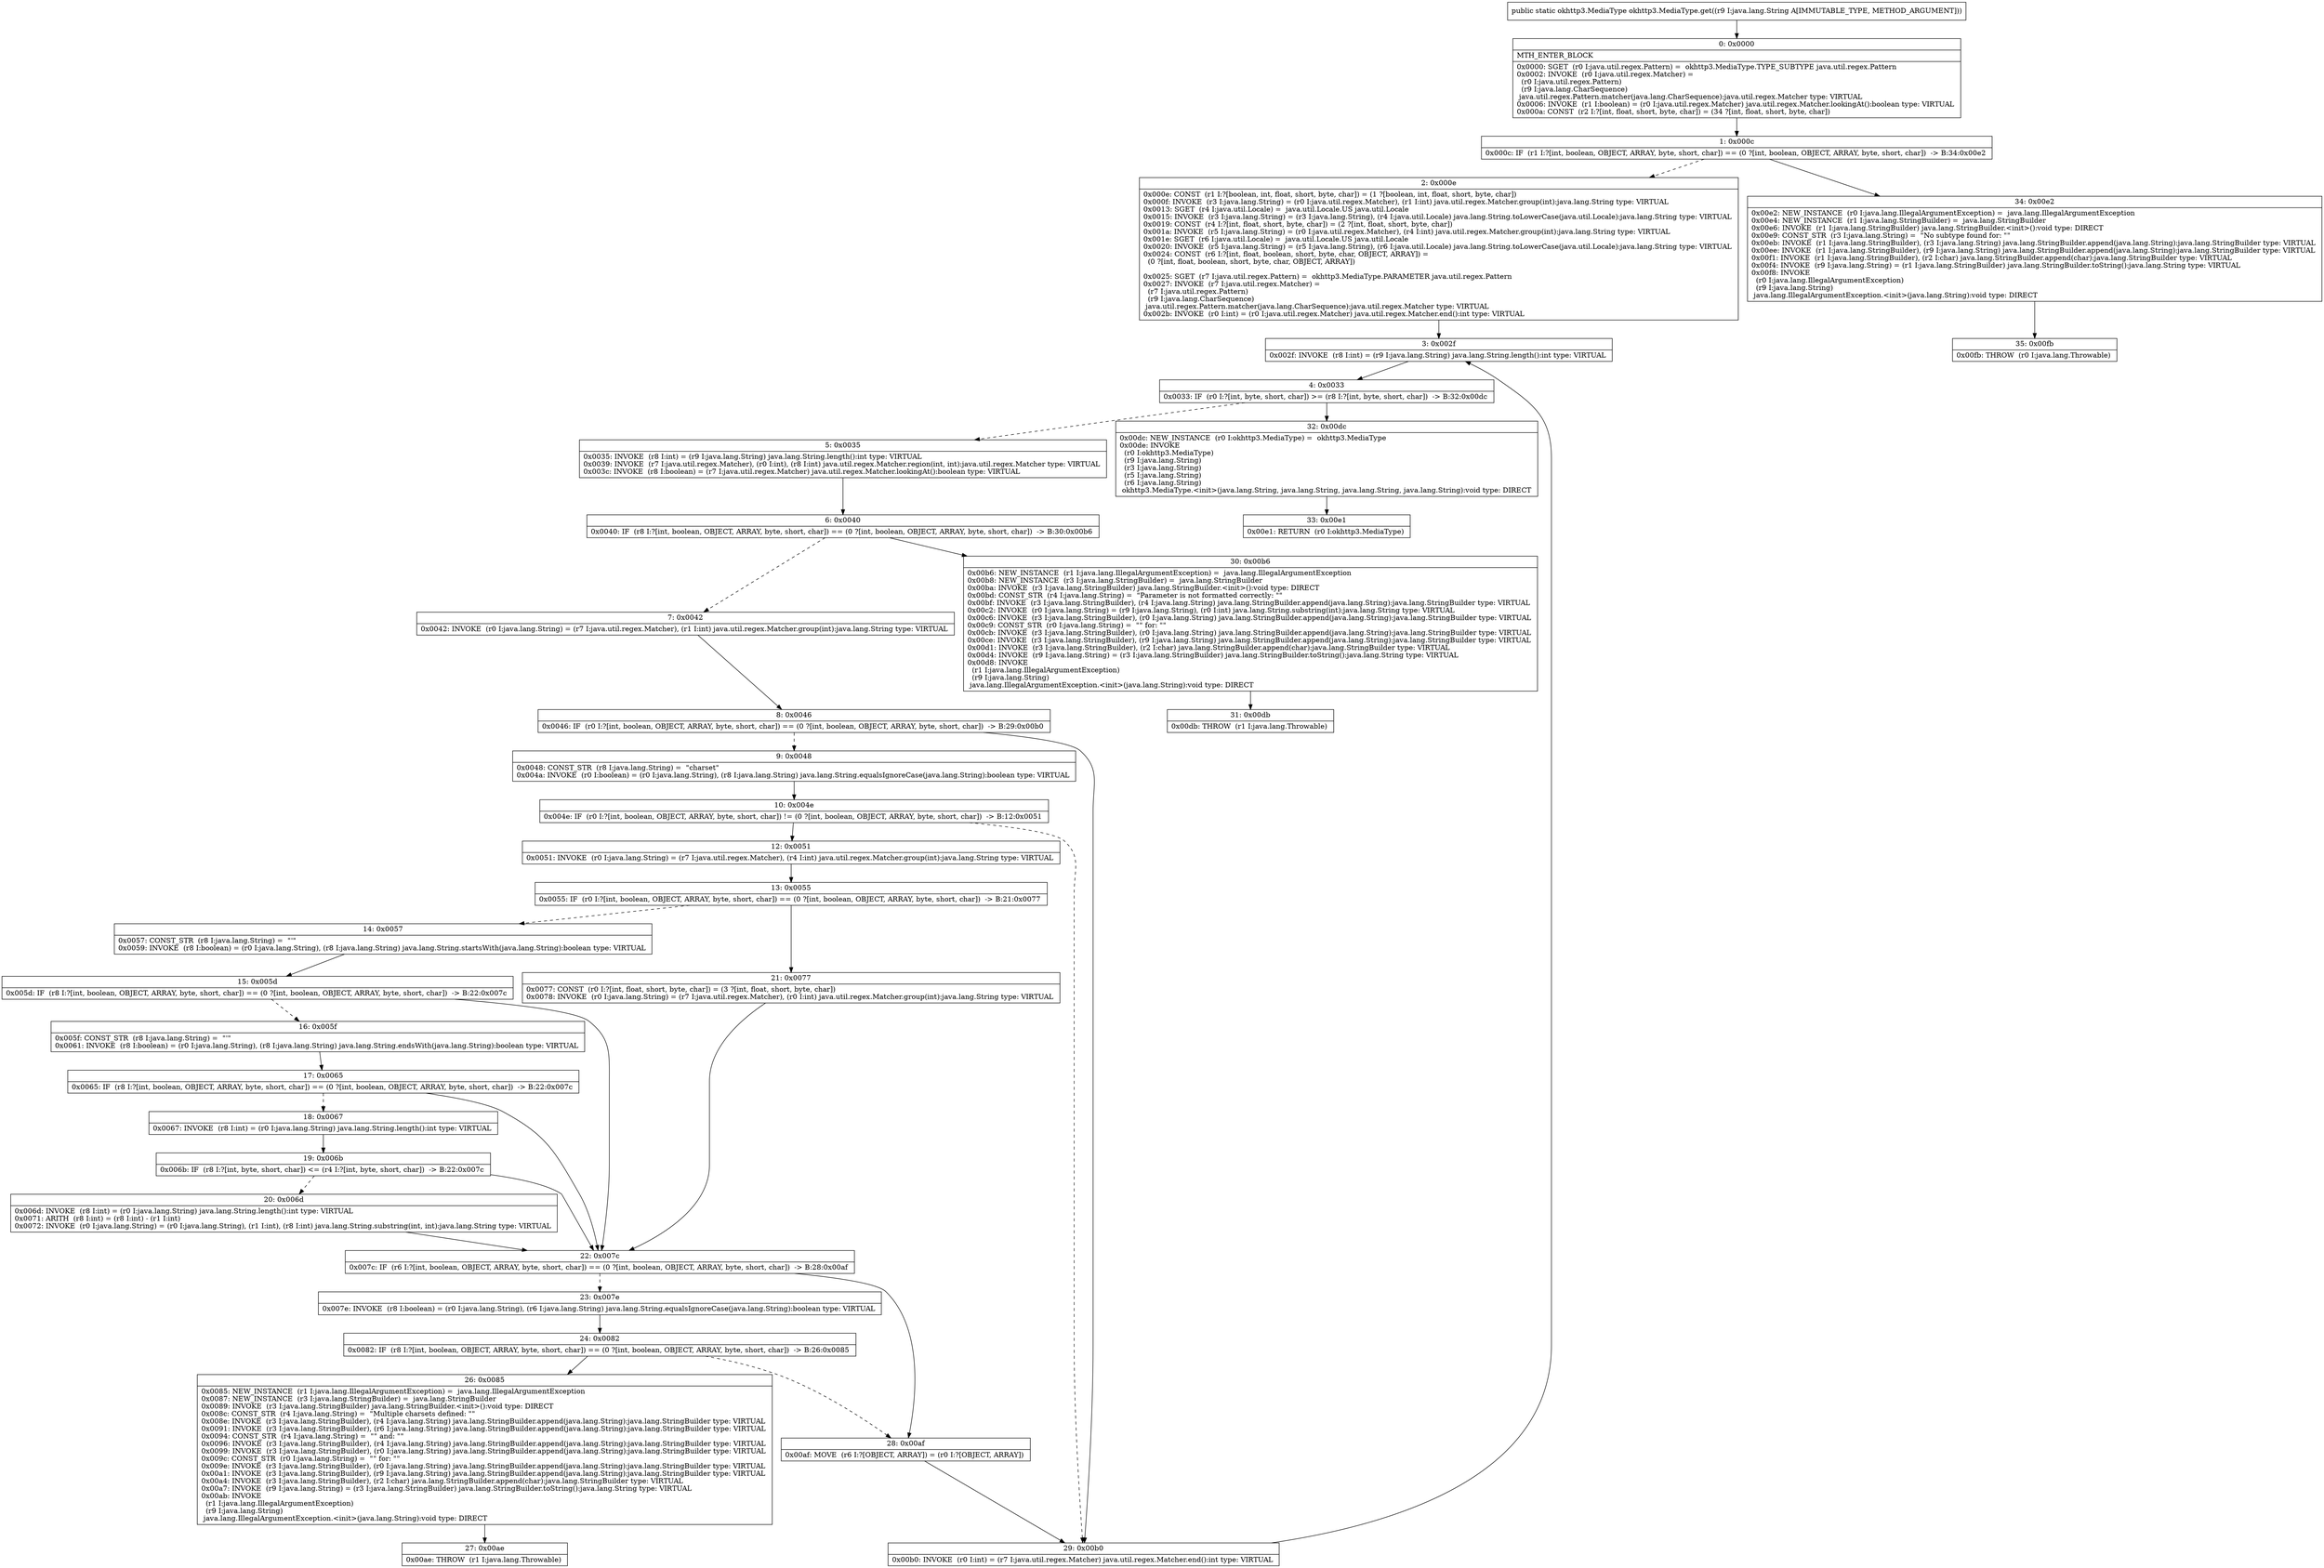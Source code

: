 digraph "CFG forokhttp3.MediaType.get(Ljava\/lang\/String;)Lokhttp3\/MediaType;" {
Node_0 [shape=record,label="{0\:\ 0x0000|MTH_ENTER_BLOCK\l|0x0000: SGET  (r0 I:java.util.regex.Pattern) =  okhttp3.MediaType.TYPE_SUBTYPE java.util.regex.Pattern \l0x0002: INVOKE  (r0 I:java.util.regex.Matcher) = \l  (r0 I:java.util.regex.Pattern)\l  (r9 I:java.lang.CharSequence)\l java.util.regex.Pattern.matcher(java.lang.CharSequence):java.util.regex.Matcher type: VIRTUAL \l0x0006: INVOKE  (r1 I:boolean) = (r0 I:java.util.regex.Matcher) java.util.regex.Matcher.lookingAt():boolean type: VIRTUAL \l0x000a: CONST  (r2 I:?[int, float, short, byte, char]) = (34 ?[int, float, short, byte, char]) \l}"];
Node_1 [shape=record,label="{1\:\ 0x000c|0x000c: IF  (r1 I:?[int, boolean, OBJECT, ARRAY, byte, short, char]) == (0 ?[int, boolean, OBJECT, ARRAY, byte, short, char])  \-\> B:34:0x00e2 \l}"];
Node_2 [shape=record,label="{2\:\ 0x000e|0x000e: CONST  (r1 I:?[boolean, int, float, short, byte, char]) = (1 ?[boolean, int, float, short, byte, char]) \l0x000f: INVOKE  (r3 I:java.lang.String) = (r0 I:java.util.regex.Matcher), (r1 I:int) java.util.regex.Matcher.group(int):java.lang.String type: VIRTUAL \l0x0013: SGET  (r4 I:java.util.Locale) =  java.util.Locale.US java.util.Locale \l0x0015: INVOKE  (r3 I:java.lang.String) = (r3 I:java.lang.String), (r4 I:java.util.Locale) java.lang.String.toLowerCase(java.util.Locale):java.lang.String type: VIRTUAL \l0x0019: CONST  (r4 I:?[int, float, short, byte, char]) = (2 ?[int, float, short, byte, char]) \l0x001a: INVOKE  (r5 I:java.lang.String) = (r0 I:java.util.regex.Matcher), (r4 I:int) java.util.regex.Matcher.group(int):java.lang.String type: VIRTUAL \l0x001e: SGET  (r6 I:java.util.Locale) =  java.util.Locale.US java.util.Locale \l0x0020: INVOKE  (r5 I:java.lang.String) = (r5 I:java.lang.String), (r6 I:java.util.Locale) java.lang.String.toLowerCase(java.util.Locale):java.lang.String type: VIRTUAL \l0x0024: CONST  (r6 I:?[int, float, boolean, short, byte, char, OBJECT, ARRAY]) = \l  (0 ?[int, float, boolean, short, byte, char, OBJECT, ARRAY])\l \l0x0025: SGET  (r7 I:java.util.regex.Pattern) =  okhttp3.MediaType.PARAMETER java.util.regex.Pattern \l0x0027: INVOKE  (r7 I:java.util.regex.Matcher) = \l  (r7 I:java.util.regex.Pattern)\l  (r9 I:java.lang.CharSequence)\l java.util.regex.Pattern.matcher(java.lang.CharSequence):java.util.regex.Matcher type: VIRTUAL \l0x002b: INVOKE  (r0 I:int) = (r0 I:java.util.regex.Matcher) java.util.regex.Matcher.end():int type: VIRTUAL \l}"];
Node_3 [shape=record,label="{3\:\ 0x002f|0x002f: INVOKE  (r8 I:int) = (r9 I:java.lang.String) java.lang.String.length():int type: VIRTUAL \l}"];
Node_4 [shape=record,label="{4\:\ 0x0033|0x0033: IF  (r0 I:?[int, byte, short, char]) \>= (r8 I:?[int, byte, short, char])  \-\> B:32:0x00dc \l}"];
Node_5 [shape=record,label="{5\:\ 0x0035|0x0035: INVOKE  (r8 I:int) = (r9 I:java.lang.String) java.lang.String.length():int type: VIRTUAL \l0x0039: INVOKE  (r7 I:java.util.regex.Matcher), (r0 I:int), (r8 I:int) java.util.regex.Matcher.region(int, int):java.util.regex.Matcher type: VIRTUAL \l0x003c: INVOKE  (r8 I:boolean) = (r7 I:java.util.regex.Matcher) java.util.regex.Matcher.lookingAt():boolean type: VIRTUAL \l}"];
Node_6 [shape=record,label="{6\:\ 0x0040|0x0040: IF  (r8 I:?[int, boolean, OBJECT, ARRAY, byte, short, char]) == (0 ?[int, boolean, OBJECT, ARRAY, byte, short, char])  \-\> B:30:0x00b6 \l}"];
Node_7 [shape=record,label="{7\:\ 0x0042|0x0042: INVOKE  (r0 I:java.lang.String) = (r7 I:java.util.regex.Matcher), (r1 I:int) java.util.regex.Matcher.group(int):java.lang.String type: VIRTUAL \l}"];
Node_8 [shape=record,label="{8\:\ 0x0046|0x0046: IF  (r0 I:?[int, boolean, OBJECT, ARRAY, byte, short, char]) == (0 ?[int, boolean, OBJECT, ARRAY, byte, short, char])  \-\> B:29:0x00b0 \l}"];
Node_9 [shape=record,label="{9\:\ 0x0048|0x0048: CONST_STR  (r8 I:java.lang.String) =  \"charset\" \l0x004a: INVOKE  (r0 I:boolean) = (r0 I:java.lang.String), (r8 I:java.lang.String) java.lang.String.equalsIgnoreCase(java.lang.String):boolean type: VIRTUAL \l}"];
Node_10 [shape=record,label="{10\:\ 0x004e|0x004e: IF  (r0 I:?[int, boolean, OBJECT, ARRAY, byte, short, char]) != (0 ?[int, boolean, OBJECT, ARRAY, byte, short, char])  \-\> B:12:0x0051 \l}"];
Node_12 [shape=record,label="{12\:\ 0x0051|0x0051: INVOKE  (r0 I:java.lang.String) = (r7 I:java.util.regex.Matcher), (r4 I:int) java.util.regex.Matcher.group(int):java.lang.String type: VIRTUAL \l}"];
Node_13 [shape=record,label="{13\:\ 0x0055|0x0055: IF  (r0 I:?[int, boolean, OBJECT, ARRAY, byte, short, char]) == (0 ?[int, boolean, OBJECT, ARRAY, byte, short, char])  \-\> B:21:0x0077 \l}"];
Node_14 [shape=record,label="{14\:\ 0x0057|0x0057: CONST_STR  (r8 I:java.lang.String) =  \"'\" \l0x0059: INVOKE  (r8 I:boolean) = (r0 I:java.lang.String), (r8 I:java.lang.String) java.lang.String.startsWith(java.lang.String):boolean type: VIRTUAL \l}"];
Node_15 [shape=record,label="{15\:\ 0x005d|0x005d: IF  (r8 I:?[int, boolean, OBJECT, ARRAY, byte, short, char]) == (0 ?[int, boolean, OBJECT, ARRAY, byte, short, char])  \-\> B:22:0x007c \l}"];
Node_16 [shape=record,label="{16\:\ 0x005f|0x005f: CONST_STR  (r8 I:java.lang.String) =  \"'\" \l0x0061: INVOKE  (r8 I:boolean) = (r0 I:java.lang.String), (r8 I:java.lang.String) java.lang.String.endsWith(java.lang.String):boolean type: VIRTUAL \l}"];
Node_17 [shape=record,label="{17\:\ 0x0065|0x0065: IF  (r8 I:?[int, boolean, OBJECT, ARRAY, byte, short, char]) == (0 ?[int, boolean, OBJECT, ARRAY, byte, short, char])  \-\> B:22:0x007c \l}"];
Node_18 [shape=record,label="{18\:\ 0x0067|0x0067: INVOKE  (r8 I:int) = (r0 I:java.lang.String) java.lang.String.length():int type: VIRTUAL \l}"];
Node_19 [shape=record,label="{19\:\ 0x006b|0x006b: IF  (r8 I:?[int, byte, short, char]) \<= (r4 I:?[int, byte, short, char])  \-\> B:22:0x007c \l}"];
Node_20 [shape=record,label="{20\:\ 0x006d|0x006d: INVOKE  (r8 I:int) = (r0 I:java.lang.String) java.lang.String.length():int type: VIRTUAL \l0x0071: ARITH  (r8 I:int) = (r8 I:int) \- (r1 I:int) \l0x0072: INVOKE  (r0 I:java.lang.String) = (r0 I:java.lang.String), (r1 I:int), (r8 I:int) java.lang.String.substring(int, int):java.lang.String type: VIRTUAL \l}"];
Node_21 [shape=record,label="{21\:\ 0x0077|0x0077: CONST  (r0 I:?[int, float, short, byte, char]) = (3 ?[int, float, short, byte, char]) \l0x0078: INVOKE  (r0 I:java.lang.String) = (r7 I:java.util.regex.Matcher), (r0 I:int) java.util.regex.Matcher.group(int):java.lang.String type: VIRTUAL \l}"];
Node_22 [shape=record,label="{22\:\ 0x007c|0x007c: IF  (r6 I:?[int, boolean, OBJECT, ARRAY, byte, short, char]) == (0 ?[int, boolean, OBJECT, ARRAY, byte, short, char])  \-\> B:28:0x00af \l}"];
Node_23 [shape=record,label="{23\:\ 0x007e|0x007e: INVOKE  (r8 I:boolean) = (r0 I:java.lang.String), (r6 I:java.lang.String) java.lang.String.equalsIgnoreCase(java.lang.String):boolean type: VIRTUAL \l}"];
Node_24 [shape=record,label="{24\:\ 0x0082|0x0082: IF  (r8 I:?[int, boolean, OBJECT, ARRAY, byte, short, char]) == (0 ?[int, boolean, OBJECT, ARRAY, byte, short, char])  \-\> B:26:0x0085 \l}"];
Node_26 [shape=record,label="{26\:\ 0x0085|0x0085: NEW_INSTANCE  (r1 I:java.lang.IllegalArgumentException) =  java.lang.IllegalArgumentException \l0x0087: NEW_INSTANCE  (r3 I:java.lang.StringBuilder) =  java.lang.StringBuilder \l0x0089: INVOKE  (r3 I:java.lang.StringBuilder) java.lang.StringBuilder.\<init\>():void type: DIRECT \l0x008c: CONST_STR  (r4 I:java.lang.String) =  \"Multiple charsets defined: \"\" \l0x008e: INVOKE  (r3 I:java.lang.StringBuilder), (r4 I:java.lang.String) java.lang.StringBuilder.append(java.lang.String):java.lang.StringBuilder type: VIRTUAL \l0x0091: INVOKE  (r3 I:java.lang.StringBuilder), (r6 I:java.lang.String) java.lang.StringBuilder.append(java.lang.String):java.lang.StringBuilder type: VIRTUAL \l0x0094: CONST_STR  (r4 I:java.lang.String) =  \"\" and: \"\" \l0x0096: INVOKE  (r3 I:java.lang.StringBuilder), (r4 I:java.lang.String) java.lang.StringBuilder.append(java.lang.String):java.lang.StringBuilder type: VIRTUAL \l0x0099: INVOKE  (r3 I:java.lang.StringBuilder), (r0 I:java.lang.String) java.lang.StringBuilder.append(java.lang.String):java.lang.StringBuilder type: VIRTUAL \l0x009c: CONST_STR  (r0 I:java.lang.String) =  \"\" for: \"\" \l0x009e: INVOKE  (r3 I:java.lang.StringBuilder), (r0 I:java.lang.String) java.lang.StringBuilder.append(java.lang.String):java.lang.StringBuilder type: VIRTUAL \l0x00a1: INVOKE  (r3 I:java.lang.StringBuilder), (r9 I:java.lang.String) java.lang.StringBuilder.append(java.lang.String):java.lang.StringBuilder type: VIRTUAL \l0x00a4: INVOKE  (r3 I:java.lang.StringBuilder), (r2 I:char) java.lang.StringBuilder.append(char):java.lang.StringBuilder type: VIRTUAL \l0x00a7: INVOKE  (r9 I:java.lang.String) = (r3 I:java.lang.StringBuilder) java.lang.StringBuilder.toString():java.lang.String type: VIRTUAL \l0x00ab: INVOKE  \l  (r1 I:java.lang.IllegalArgumentException)\l  (r9 I:java.lang.String)\l java.lang.IllegalArgumentException.\<init\>(java.lang.String):void type: DIRECT \l}"];
Node_27 [shape=record,label="{27\:\ 0x00ae|0x00ae: THROW  (r1 I:java.lang.Throwable) \l}"];
Node_28 [shape=record,label="{28\:\ 0x00af|0x00af: MOVE  (r6 I:?[OBJECT, ARRAY]) = (r0 I:?[OBJECT, ARRAY]) \l}"];
Node_29 [shape=record,label="{29\:\ 0x00b0|0x00b0: INVOKE  (r0 I:int) = (r7 I:java.util.regex.Matcher) java.util.regex.Matcher.end():int type: VIRTUAL \l}"];
Node_30 [shape=record,label="{30\:\ 0x00b6|0x00b6: NEW_INSTANCE  (r1 I:java.lang.IllegalArgumentException) =  java.lang.IllegalArgumentException \l0x00b8: NEW_INSTANCE  (r3 I:java.lang.StringBuilder) =  java.lang.StringBuilder \l0x00ba: INVOKE  (r3 I:java.lang.StringBuilder) java.lang.StringBuilder.\<init\>():void type: DIRECT \l0x00bd: CONST_STR  (r4 I:java.lang.String) =  \"Parameter is not formatted correctly: \"\" \l0x00bf: INVOKE  (r3 I:java.lang.StringBuilder), (r4 I:java.lang.String) java.lang.StringBuilder.append(java.lang.String):java.lang.StringBuilder type: VIRTUAL \l0x00c2: INVOKE  (r0 I:java.lang.String) = (r9 I:java.lang.String), (r0 I:int) java.lang.String.substring(int):java.lang.String type: VIRTUAL \l0x00c6: INVOKE  (r3 I:java.lang.StringBuilder), (r0 I:java.lang.String) java.lang.StringBuilder.append(java.lang.String):java.lang.StringBuilder type: VIRTUAL \l0x00c9: CONST_STR  (r0 I:java.lang.String) =  \"\" for: \"\" \l0x00cb: INVOKE  (r3 I:java.lang.StringBuilder), (r0 I:java.lang.String) java.lang.StringBuilder.append(java.lang.String):java.lang.StringBuilder type: VIRTUAL \l0x00ce: INVOKE  (r3 I:java.lang.StringBuilder), (r9 I:java.lang.String) java.lang.StringBuilder.append(java.lang.String):java.lang.StringBuilder type: VIRTUAL \l0x00d1: INVOKE  (r3 I:java.lang.StringBuilder), (r2 I:char) java.lang.StringBuilder.append(char):java.lang.StringBuilder type: VIRTUAL \l0x00d4: INVOKE  (r9 I:java.lang.String) = (r3 I:java.lang.StringBuilder) java.lang.StringBuilder.toString():java.lang.String type: VIRTUAL \l0x00d8: INVOKE  \l  (r1 I:java.lang.IllegalArgumentException)\l  (r9 I:java.lang.String)\l java.lang.IllegalArgumentException.\<init\>(java.lang.String):void type: DIRECT \l}"];
Node_31 [shape=record,label="{31\:\ 0x00db|0x00db: THROW  (r1 I:java.lang.Throwable) \l}"];
Node_32 [shape=record,label="{32\:\ 0x00dc|0x00dc: NEW_INSTANCE  (r0 I:okhttp3.MediaType) =  okhttp3.MediaType \l0x00de: INVOKE  \l  (r0 I:okhttp3.MediaType)\l  (r9 I:java.lang.String)\l  (r3 I:java.lang.String)\l  (r5 I:java.lang.String)\l  (r6 I:java.lang.String)\l okhttp3.MediaType.\<init\>(java.lang.String, java.lang.String, java.lang.String, java.lang.String):void type: DIRECT \l}"];
Node_33 [shape=record,label="{33\:\ 0x00e1|0x00e1: RETURN  (r0 I:okhttp3.MediaType) \l}"];
Node_34 [shape=record,label="{34\:\ 0x00e2|0x00e2: NEW_INSTANCE  (r0 I:java.lang.IllegalArgumentException) =  java.lang.IllegalArgumentException \l0x00e4: NEW_INSTANCE  (r1 I:java.lang.StringBuilder) =  java.lang.StringBuilder \l0x00e6: INVOKE  (r1 I:java.lang.StringBuilder) java.lang.StringBuilder.\<init\>():void type: DIRECT \l0x00e9: CONST_STR  (r3 I:java.lang.String) =  \"No subtype found for: \"\" \l0x00eb: INVOKE  (r1 I:java.lang.StringBuilder), (r3 I:java.lang.String) java.lang.StringBuilder.append(java.lang.String):java.lang.StringBuilder type: VIRTUAL \l0x00ee: INVOKE  (r1 I:java.lang.StringBuilder), (r9 I:java.lang.String) java.lang.StringBuilder.append(java.lang.String):java.lang.StringBuilder type: VIRTUAL \l0x00f1: INVOKE  (r1 I:java.lang.StringBuilder), (r2 I:char) java.lang.StringBuilder.append(char):java.lang.StringBuilder type: VIRTUAL \l0x00f4: INVOKE  (r9 I:java.lang.String) = (r1 I:java.lang.StringBuilder) java.lang.StringBuilder.toString():java.lang.String type: VIRTUAL \l0x00f8: INVOKE  \l  (r0 I:java.lang.IllegalArgumentException)\l  (r9 I:java.lang.String)\l java.lang.IllegalArgumentException.\<init\>(java.lang.String):void type: DIRECT \l}"];
Node_35 [shape=record,label="{35\:\ 0x00fb|0x00fb: THROW  (r0 I:java.lang.Throwable) \l}"];
MethodNode[shape=record,label="{public static okhttp3.MediaType okhttp3.MediaType.get((r9 I:java.lang.String A[IMMUTABLE_TYPE, METHOD_ARGUMENT])) }"];
MethodNode -> Node_0;
Node_0 -> Node_1;
Node_1 -> Node_2[style=dashed];
Node_1 -> Node_34;
Node_2 -> Node_3;
Node_3 -> Node_4;
Node_4 -> Node_5[style=dashed];
Node_4 -> Node_32;
Node_5 -> Node_6;
Node_6 -> Node_7[style=dashed];
Node_6 -> Node_30;
Node_7 -> Node_8;
Node_8 -> Node_9[style=dashed];
Node_8 -> Node_29;
Node_9 -> Node_10;
Node_10 -> Node_12;
Node_10 -> Node_29[style=dashed];
Node_12 -> Node_13;
Node_13 -> Node_14[style=dashed];
Node_13 -> Node_21;
Node_14 -> Node_15;
Node_15 -> Node_16[style=dashed];
Node_15 -> Node_22;
Node_16 -> Node_17;
Node_17 -> Node_18[style=dashed];
Node_17 -> Node_22;
Node_18 -> Node_19;
Node_19 -> Node_20[style=dashed];
Node_19 -> Node_22;
Node_20 -> Node_22;
Node_21 -> Node_22;
Node_22 -> Node_23[style=dashed];
Node_22 -> Node_28;
Node_23 -> Node_24;
Node_24 -> Node_26;
Node_24 -> Node_28[style=dashed];
Node_26 -> Node_27;
Node_28 -> Node_29;
Node_29 -> Node_3;
Node_30 -> Node_31;
Node_32 -> Node_33;
Node_34 -> Node_35;
}

